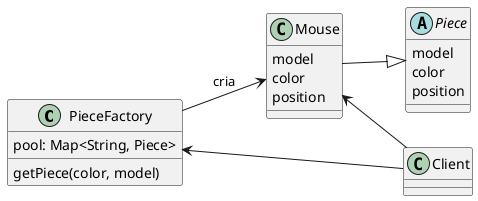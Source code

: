 @startuml
left to right direction

class PieceFactory {
  pool: Map<String, Piece> 
  getPiece(color, model)
}

abstract class Piece {
  model
  color  
  position
}

class Mouse {
  model
  color  
  position
}

class Client

Mouse --|> Piece
PieceFactory --> Mouse: cria
Client -up-> PieceFactory
Client -up-> Mouse
@enduml